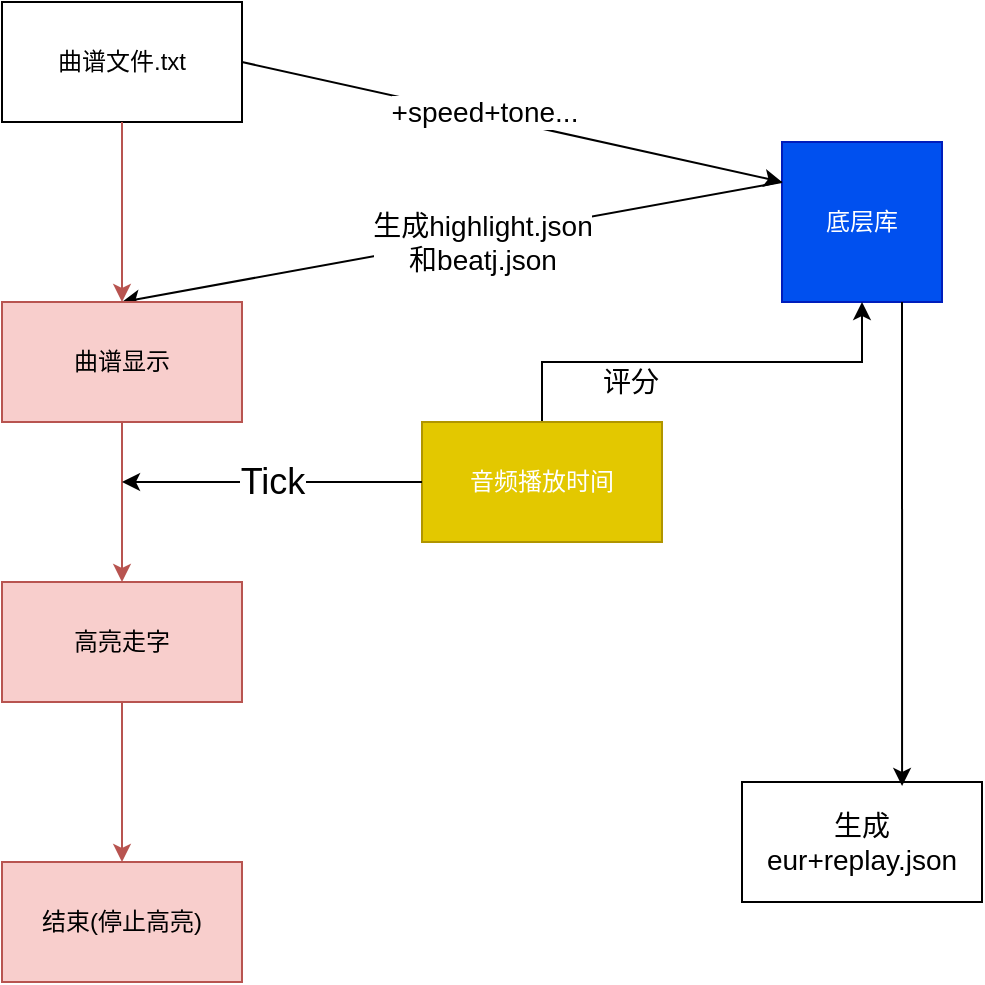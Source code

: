 <mxfile version="13.10.0" type="github">
  <diagram id="C5RBs43oDa-KdzZeNtuy" name="Page-1">
    <mxGraphModel dx="942" dy="582" grid="1" gridSize="10" guides="1" tooltips="1" connect="1" arrows="1" fold="1" page="1" pageScale="1" pageWidth="827" pageHeight="1169" math="0" shadow="0">
      <root>
        <mxCell id="WIyWlLk6GJQsqaUBKTNV-0" />
        <mxCell id="WIyWlLk6GJQsqaUBKTNV-1" parent="WIyWlLk6GJQsqaUBKTNV-0" />
        <mxCell id="4qR5xEfGrQIq7jDZuA0x-42" value="" style="group" vertex="1" connectable="0" parent="WIyWlLk6GJQsqaUBKTNV-1">
          <mxGeometry x="100" y="80" width="490" height="490" as="geometry" />
        </mxCell>
        <mxCell id="4qR5xEfGrQIq7jDZuA0x-1" value="底层库" style="whiteSpace=wrap;html=1;aspect=fixed;fillColor=#0050ef;strokeColor=#001DBC;fontColor=#ffffff;" vertex="1" parent="4qR5xEfGrQIq7jDZuA0x-42">
          <mxGeometry x="390" y="70" width="80" height="80" as="geometry" />
        </mxCell>
        <mxCell id="4qR5xEfGrQIq7jDZuA0x-2" value="" style="endArrow=classic;html=1;entryX=0.5;entryY=0;entryDx=0;entryDy=0;exitX=0;exitY=0.25;exitDx=0;exitDy=0;" edge="1" parent="4qR5xEfGrQIq7jDZuA0x-42" source="4qR5xEfGrQIq7jDZuA0x-1" target="4qR5xEfGrQIq7jDZuA0x-6">
          <mxGeometry width="50" height="50" relative="1" as="geometry">
            <mxPoint x="310" y="80" as="sourcePoint" />
            <mxPoint x="70" y="110" as="targetPoint" />
          </mxGeometry>
        </mxCell>
        <mxCell id="4qR5xEfGrQIq7jDZuA0x-3" value="&lt;font style=&quot;font-size: 14px&quot;&gt;生成highlight.json&lt;br&gt;和beatj.json&lt;/font&gt;" style="edgeLabel;html=1;align=center;verticalAlign=middle;resizable=0;points=[];" vertex="1" connectable="0" parent="4qR5xEfGrQIq7jDZuA0x-2">
          <mxGeometry x="-0.22" y="-3" relative="1" as="geometry">
            <mxPoint x="-20.58" y="9.52" as="offset" />
          </mxGeometry>
        </mxCell>
        <mxCell id="4qR5xEfGrQIq7jDZuA0x-25" value="" style="edgeStyle=orthogonalEdgeStyle;rounded=0;orthogonalLoop=1;jettySize=auto;html=1;exitX=0.5;exitY=0;exitDx=0;exitDy=0;" edge="1" parent="4qR5xEfGrQIq7jDZuA0x-42" source="4qR5xEfGrQIq7jDZuA0x-15" target="4qR5xEfGrQIq7jDZuA0x-1">
          <mxGeometry relative="1" as="geometry" />
        </mxCell>
        <mxCell id="4qR5xEfGrQIq7jDZuA0x-15" value="音频播放时间" style="rounded=0;whiteSpace=wrap;html=1;fillColor=#e3c800;strokeColor=#B09500;fontColor=#ffffff;" vertex="1" parent="4qR5xEfGrQIq7jDZuA0x-42">
          <mxGeometry x="210" y="210" width="120" height="60" as="geometry" />
        </mxCell>
        <mxCell id="4qR5xEfGrQIq7jDZuA0x-26" value="&lt;font style=&quot;font-size: 14px&quot;&gt;评分&lt;/font&gt;" style="text;html=1;align=center;verticalAlign=middle;resizable=0;points=[];autosize=1;" vertex="1" parent="4qR5xEfGrQIq7jDZuA0x-42">
          <mxGeometry x="294" y="180" width="40" height="20" as="geometry" />
        </mxCell>
        <mxCell id="4qR5xEfGrQIq7jDZuA0x-32" value="&lt;font style=&quot;font-size: 14px&quot;&gt;生成eur+replay.json&lt;/font&gt;" style="rounded=0;whiteSpace=wrap;html=1;" vertex="1" parent="4qR5xEfGrQIq7jDZuA0x-42">
          <mxGeometry x="370" y="390" width="120" height="60" as="geometry" />
        </mxCell>
        <mxCell id="4qR5xEfGrQIq7jDZuA0x-34" value="" style="endArrow=classic;html=1;exitX=1;exitY=0.5;exitDx=0;exitDy=0;entryX=0;entryY=0.25;entryDx=0;entryDy=0;" edge="1" parent="4qR5xEfGrQIq7jDZuA0x-42" source="4qR5xEfGrQIq7jDZuA0x-0" target="4qR5xEfGrQIq7jDZuA0x-1">
          <mxGeometry relative="1" as="geometry">
            <mxPoint x="20" y="230" as="sourcePoint" />
            <mxPoint x="120" y="230" as="targetPoint" />
          </mxGeometry>
        </mxCell>
        <mxCell id="4qR5xEfGrQIq7jDZuA0x-35" value="&lt;font style=&quot;font-size: 14px&quot;&gt;+speed+tone...&lt;br&gt;&lt;/font&gt;" style="edgeLabel;resizable=0;html=1;align=center;verticalAlign=middle;" connectable="0" vertex="1" parent="4qR5xEfGrQIq7jDZuA0x-34">
          <mxGeometry relative="1" as="geometry">
            <mxPoint x="-14.77" y="-4.94" as="offset" />
          </mxGeometry>
        </mxCell>
        <mxCell id="4qR5xEfGrQIq7jDZuA0x-36" value="" style="endArrow=classic;html=1;exitX=0.75;exitY=1;exitDx=0;exitDy=0;entryX=0.667;entryY=0.033;entryDx=0;entryDy=0;entryPerimeter=0;" edge="1" parent="4qR5xEfGrQIq7jDZuA0x-42" source="4qR5xEfGrQIq7jDZuA0x-1" target="4qR5xEfGrQIq7jDZuA0x-32">
          <mxGeometry width="50" height="50" relative="1" as="geometry">
            <mxPoint x="450" y="310" as="sourcePoint" />
            <mxPoint x="500" y="260" as="targetPoint" />
          </mxGeometry>
        </mxCell>
        <mxCell id="4qR5xEfGrQIq7jDZuA0x-0" value="曲谱文件.txt" style="rounded=0;whiteSpace=wrap;html=1;" vertex="1" parent="4qR5xEfGrQIq7jDZuA0x-42">
          <mxGeometry width="120" height="60" as="geometry" />
        </mxCell>
        <mxCell id="4qR5xEfGrQIq7jDZuA0x-6" value="曲谱显示" style="rounded=0;whiteSpace=wrap;html=1;fillColor=#f8cecc;strokeColor=#b85450;" vertex="1" parent="4qR5xEfGrQIq7jDZuA0x-42">
          <mxGeometry y="150" width="120" height="60" as="geometry" />
        </mxCell>
        <mxCell id="4qR5xEfGrQIq7jDZuA0x-7" value="" style="edgeStyle=orthogonalEdgeStyle;rounded=0;orthogonalLoop=1;jettySize=auto;html=1;fillColor=#f8cecc;strokeColor=#b85450;" edge="1" parent="4qR5xEfGrQIq7jDZuA0x-42" source="4qR5xEfGrQIq7jDZuA0x-0" target="4qR5xEfGrQIq7jDZuA0x-6">
          <mxGeometry as="geometry" />
        </mxCell>
        <mxCell id="4qR5xEfGrQIq7jDZuA0x-13" value="高亮走字" style="rounded=0;whiteSpace=wrap;html=1;fillColor=#f8cecc;strokeColor=#b85450;" vertex="1" parent="4qR5xEfGrQIq7jDZuA0x-42">
          <mxGeometry y="290" width="120" height="60" as="geometry" />
        </mxCell>
        <mxCell id="4qR5xEfGrQIq7jDZuA0x-14" value="" style="edgeStyle=orthogonalEdgeStyle;rounded=0;orthogonalLoop=1;jettySize=auto;html=1;fillColor=#f8cecc;strokeColor=#b85450;" edge="1" parent="4qR5xEfGrQIq7jDZuA0x-42" source="4qR5xEfGrQIq7jDZuA0x-6" target="4qR5xEfGrQIq7jDZuA0x-13">
          <mxGeometry as="geometry" />
        </mxCell>
        <mxCell id="4qR5xEfGrQIq7jDZuA0x-30" value="结束(停止高亮)" style="rounded=0;whiteSpace=wrap;html=1;fillColor=#f8cecc;strokeColor=#b85450;" vertex="1" parent="4qR5xEfGrQIq7jDZuA0x-42">
          <mxGeometry y="430" width="120" height="60" as="geometry" />
        </mxCell>
        <mxCell id="4qR5xEfGrQIq7jDZuA0x-31" value="" style="edgeStyle=orthogonalEdgeStyle;rounded=0;orthogonalLoop=1;jettySize=auto;html=1;fillColor=#f8cecc;strokeColor=#b85450;" edge="1" parent="4qR5xEfGrQIq7jDZuA0x-42" source="4qR5xEfGrQIq7jDZuA0x-13" target="4qR5xEfGrQIq7jDZuA0x-30">
          <mxGeometry as="geometry" />
        </mxCell>
        <mxCell id="4qR5xEfGrQIq7jDZuA0x-40" value="" style="endArrow=classic;html=1;exitX=0;exitY=0.5;exitDx=0;exitDy=0;" edge="1" parent="4qR5xEfGrQIq7jDZuA0x-42" source="4qR5xEfGrQIq7jDZuA0x-15">
          <mxGeometry relative="1" as="geometry">
            <mxPoint x="270" y="220" as="sourcePoint" />
            <mxPoint x="60" y="240" as="targetPoint" />
          </mxGeometry>
        </mxCell>
        <mxCell id="4qR5xEfGrQIq7jDZuA0x-41" value="&lt;font style=&quot;font-size: 18px&quot;&gt;Tick&lt;/font&gt;" style="edgeLabel;resizable=0;html=1;align=center;verticalAlign=middle;" connectable="0" vertex="1" parent="4qR5xEfGrQIq7jDZuA0x-40">
          <mxGeometry relative="1" as="geometry" />
        </mxCell>
      </root>
    </mxGraphModel>
  </diagram>
</mxfile>
